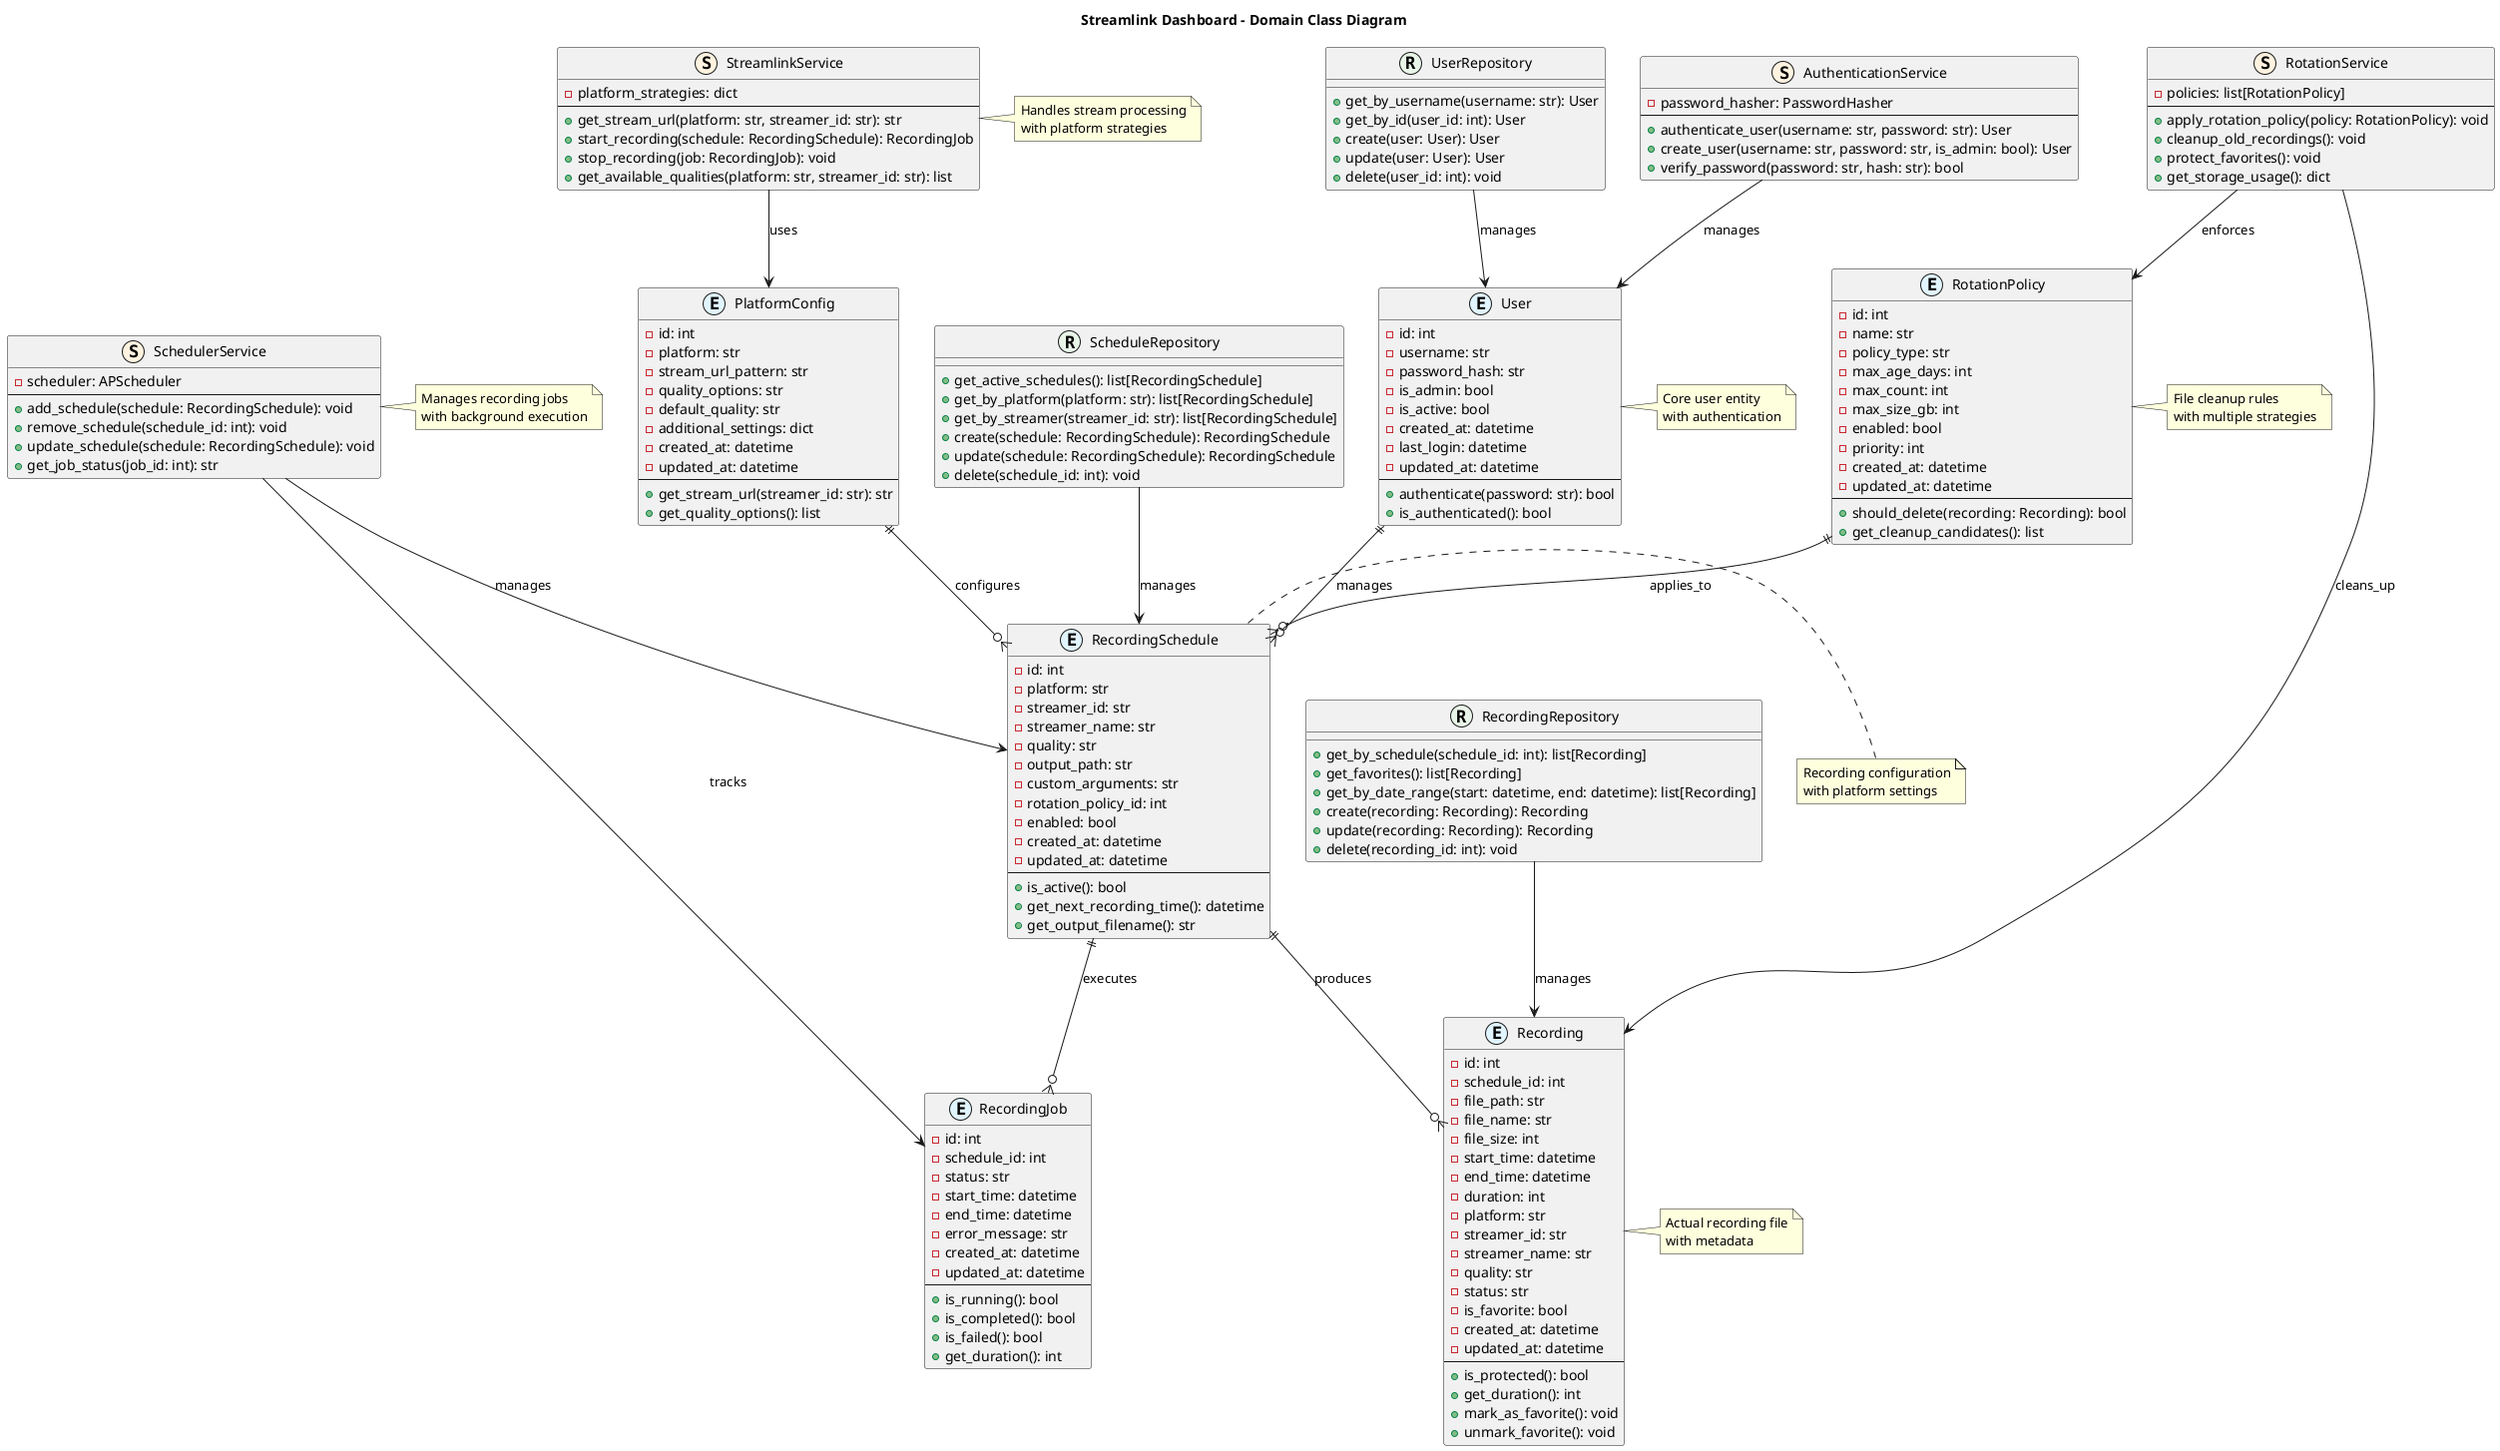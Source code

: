 @startuml Streamlink Dashboard Class Diagram

!define ENTITY(name,desc) class name as "desc" << (E,#E1F5FE) >>
!define SERVICE(name,desc) class name as "desc" << (S,#FFF3E0) >>
!define REPOSITORY(name,desc) class name as "desc" << (R,#E8F5E8) >>

title Streamlink Dashboard - Domain Class Diagram

' Core Domain Entities
ENTITY(User, "User") {
    - id: int
    - username: str
    - password_hash: str
    - is_admin: bool
    - is_active: bool
    - created_at: datetime
    - last_login: datetime
    - updated_at: datetime
    --
    + authenticate(password: str): bool
    + is_authenticated(): bool
}

ENTITY(PlatformConfig, "PlatformConfig") {
    - id: int
    - platform: str
    - stream_url_pattern: str
    - quality_options: str
    - default_quality: str
    - additional_settings: dict
    - created_at: datetime
    - updated_at: datetime
    --
    + get_stream_url(streamer_id: str): str
    + get_quality_options(): list
}

ENTITY(RotationPolicy, "RotationPolicy") {
    - id: int
    - name: str
    - policy_type: str
    - max_age_days: int
    - max_count: int
    - max_size_gb: int
    - enabled: bool
    - priority: int
    - created_at: datetime
    - updated_at: datetime
    --
    + should_delete(recording: Recording): bool
    + get_cleanup_candidates(): list
}

ENTITY(RecordingSchedule, "RecordingSchedule") {
    - id: int
    - platform: str
    - streamer_id: str
    - streamer_name: str
    - quality: str
    - output_path: str
    - custom_arguments: str
    - rotation_policy_id: int
    - enabled: bool
    - created_at: datetime
    - updated_at: datetime
    --
    + is_active(): bool
    + get_next_recording_time(): datetime
    + get_output_filename(): str
}

ENTITY(Recording, "Recording") {
    - id: int
    - schedule_id: int
    - file_path: str
    - file_name: str
    - file_size: int
    - start_time: datetime
    - end_time: datetime
    - duration: int
    - platform: str
    - streamer_id: str
    - streamer_name: str
    - quality: str
    - status: str
    - is_favorite: bool
    - created_at: datetime
    - updated_at: datetime
    --
    + is_protected(): bool
    + get_duration(): int
    + mark_as_favorite(): void
    + unmark_favorite(): void
}

ENTITY(RecordingJob, "RecordingJob") {
    - id: int
    - schedule_id: int
    - status: str
    - start_time: datetime
    - end_time: datetime
    - error_message: str
    - created_at: datetime
    - updated_at: datetime
    --
    + is_running(): bool
    + is_completed(): bool
    + is_failed(): bool
    + get_duration(): int
}

' Services
SERVICE(StreamlinkService, "StreamlinkService") {
    - platform_strategies: dict
    --
    + get_stream_url(platform: str, streamer_id: str): str
    + start_recording(schedule: RecordingSchedule): RecordingJob
    + stop_recording(job: RecordingJob): void
    + get_available_qualities(platform: str, streamer_id: str): list
}

SERVICE(SchedulerService, "SchedulerService") {
    - scheduler: APScheduler
    --
    + add_schedule(schedule: RecordingSchedule): void
    + remove_schedule(schedule_id: int): void
    + update_schedule(schedule: RecordingSchedule): void
    + get_job_status(job_id: int): str
}

SERVICE(RotationService, "RotationService") {
    - policies: list[RotationPolicy]
    --
    + apply_rotation_policy(policy: RotationPolicy): void
    + cleanup_old_recordings(): void
    + protect_favorites(): void
    + get_storage_usage(): dict
}

SERVICE(AuthenticationService, "AuthenticationService") {
    - password_hasher: PasswordHasher
    --
    + authenticate_user(username: str, password: str): User
    + create_user(username: str, password: str, is_admin: bool): User
    + verify_password(password: str, hash: str): bool
}

' Repositories
REPOSITORY(UserRepository, "UserRepository") {
    + get_by_username(username: str): User
    + get_by_id(user_id: int): User
    + create(user: User): User
    + update(user: User): User
    + delete(user_id: int): void
}

REPOSITORY(RecordingRepository, "RecordingRepository") {
    + get_by_schedule(schedule_id: int): list[Recording]
    + get_favorites(): list[Recording]
    + get_by_date_range(start: datetime, end: datetime): list[Recording]
    + create(recording: Recording): Recording
    + update(recording: Recording): Recording
    + delete(recording_id: int): void
}

REPOSITORY(ScheduleRepository, "ScheduleRepository") {
    + get_active_schedules(): list[RecordingSchedule]
    + get_by_platform(platform: str): list[RecordingSchedule]
    + get_by_streamer(streamer_id: str): list[RecordingSchedule]
    + create(schedule: RecordingSchedule): RecordingSchedule
    + update(schedule: RecordingSchedule): RecordingSchedule
    + delete(schedule_id: int): void
}

' Relationships
User ||--o{ RecordingSchedule : manages
PlatformConfig ||--o{ RecordingSchedule : configures
RotationPolicy ||--o{ RecordingSchedule : applies_to
RecordingSchedule ||--o{ Recording : produces
RecordingSchedule ||--o{ RecordingJob : executes

StreamlinkService --> PlatformConfig : uses
SchedulerService --> RecordingSchedule : manages
SchedulerService --> RecordingJob : tracks
RotationService --> RotationPolicy : enforces
RotationService --> Recording : cleans_up
AuthenticationService --> User : manages

UserRepository --> User : manages
RecordingRepository --> Recording : manages
ScheduleRepository --> RecordingSchedule : manages

' Notes
note right of User : Core user entity\nwith authentication
note right of RecordingSchedule : Recording configuration\nwith platform settings
note right of Recording : Actual recording file\nwith metadata
note right of RotationPolicy : File cleanup rules\nwith multiple strategies
note right of StreamlinkService : Handles stream processing\nwith platform strategies
note right of SchedulerService : Manages recording jobs\nwith background execution

@enduml
